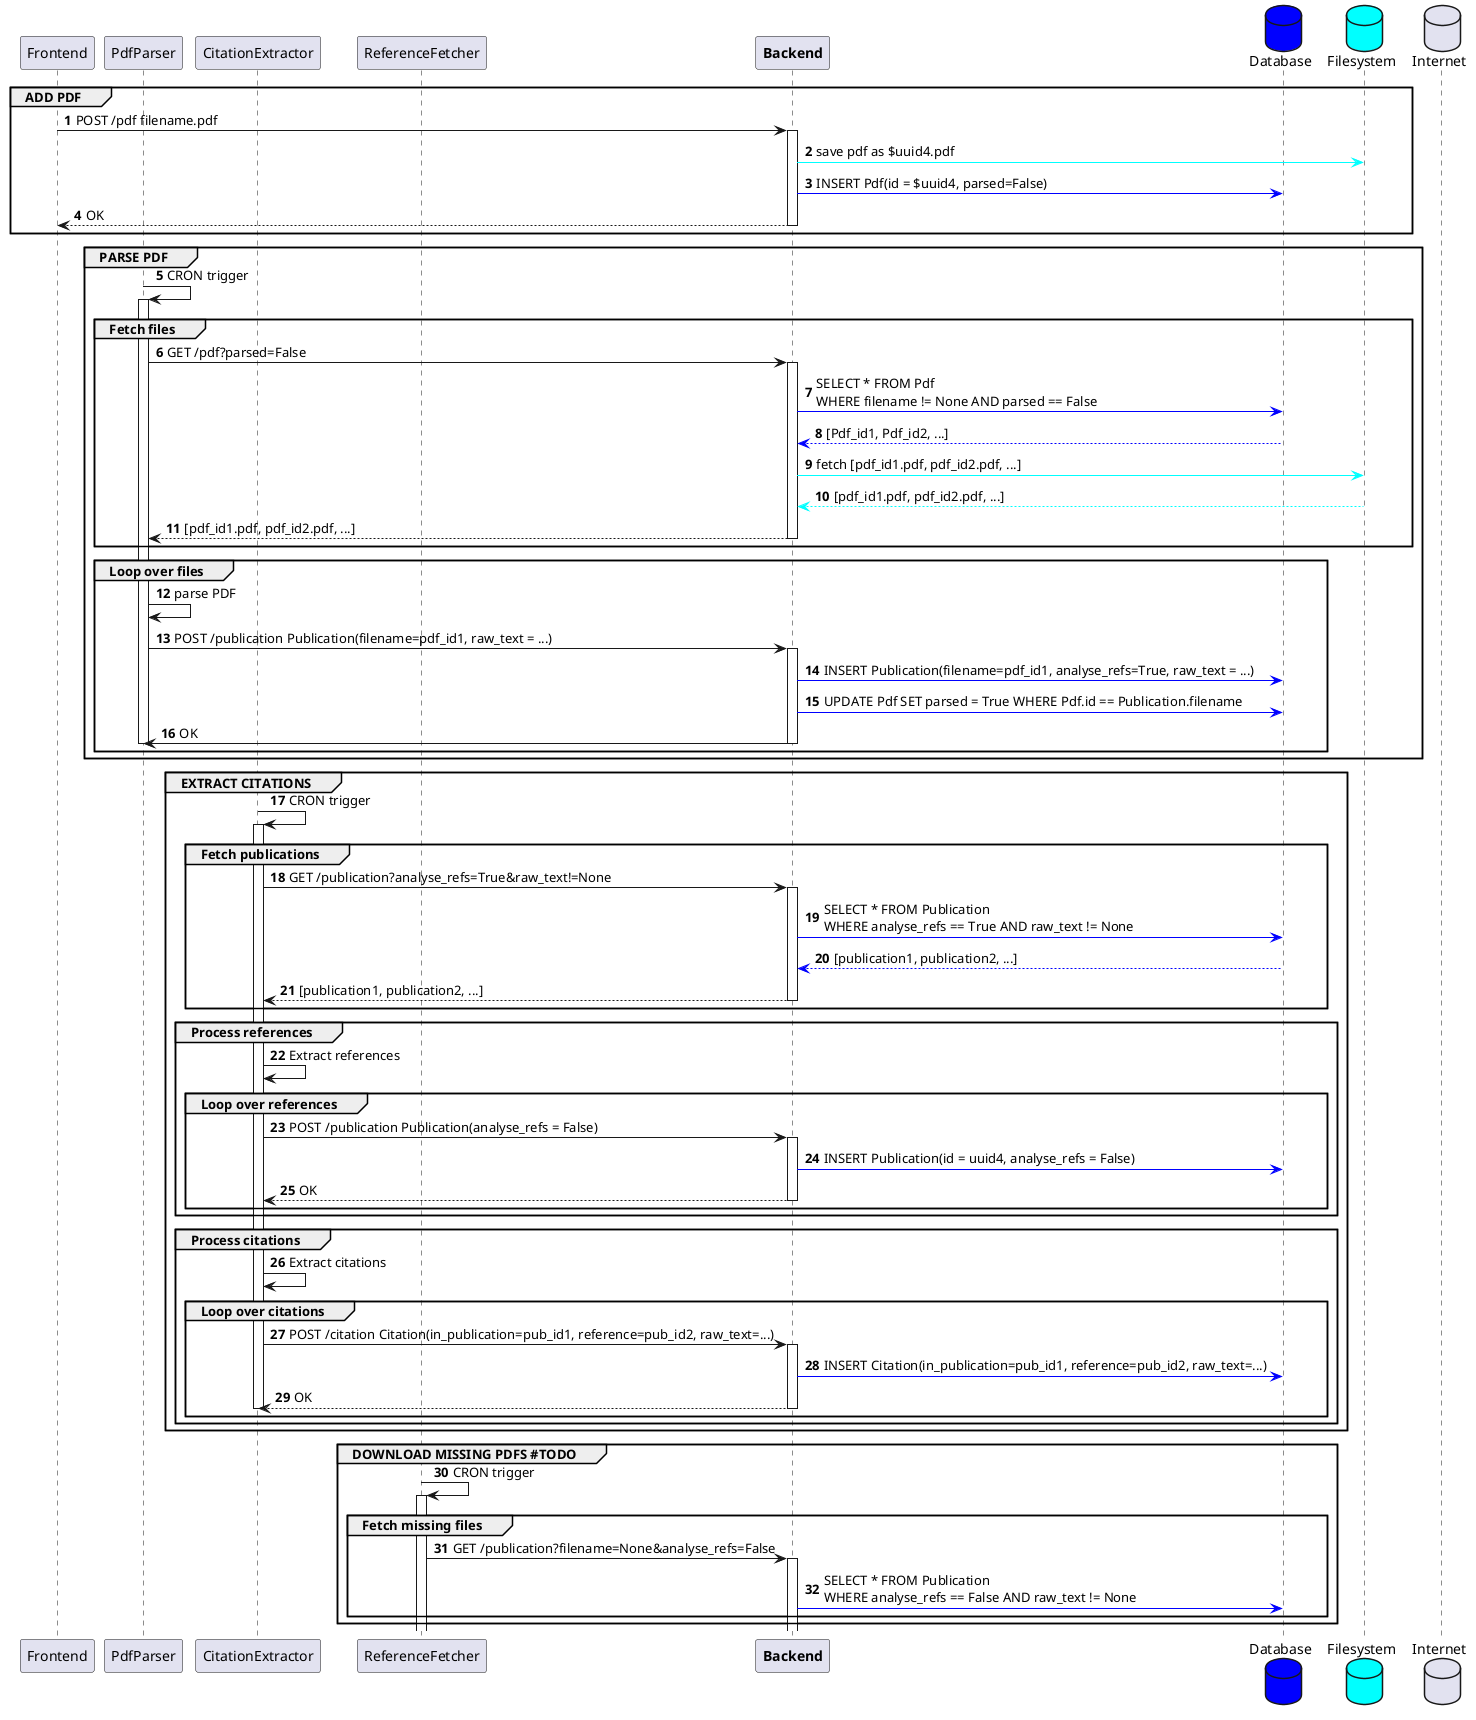 @startuml process flow
autonumber

participant Frontend as f
participant PdfParser as pdfp
participant CitationExtractor as ce
participant ReferenceFetcher as rf

participant "**Backend**" as b
database    Database   as db #Blue
database    Filesystem as fs #Cyan
database    Internet as internet


group ADD PDF

f -> b: POST /pdf filename.pdf
activate b
b -[#Cyan]> fs: save pdf as $uuid4.pdf
b -[#Blue]> db: INSERT Pdf(id = $uuid4, parsed=False)
b --> f: OK
deactivate b
end

group PARSE PDF
pdfp -> pdfp: CRON trigger
activate pdfp
group Fetch files
pdfp -> b: GET /pdf?parsed=False
activate b
b -[#Blue]> db: SELECT * FROM Pdf \nWHERE filename != None AND parsed == False
db --[#Blue]> b: [Pdf_id1, Pdf_id2, ...]
b -[#Cyan]> fs: fetch [pdf_id1.pdf, pdf_id2.pdf, ...]
fs --[#Cyan]> b: [pdf_id1.pdf, pdf_id2.pdf, ...]
b --> pdfp: [pdf_id1.pdf, pdf_id2.pdf, ...]
deactivate b
end

group Loop over files
pdfp -> pdfp: parse PDF
pdfp -> b: POST /publication Publication(filename=pdf_id1, raw_text = ...)
activate b
b -[#Blue]> db: INSERT Publication(filename=pdf_id1, analyse_refs=True, raw_text = ...)
b -[#Blue]> db: UPDATE Pdf SET parsed = True WHERE Pdf.id == Publication.filename
b -> pdfp: OK
deactivate b
deactivate pdfp
end
end


group EXTRACT CITATIONS
ce -> ce: CRON trigger
activate ce

group Fetch publications
ce -> b: GET /publication?analyse_refs=True&raw_text!=None
activate b
b -[#Blue]> db: SELECT * FROM Publication \nWHERE analyse_refs == True AND raw_text != None
db --[#Blue]> b: [publication1, publication2, ...]
b --> ce: [publication1, publication2, ...]
deactivate b
end

group Process references
ce -> ce: Extract references
group Loop over references
ce -> b: POST /publication Publication(analyse_refs = False)
activate b
b -[#Blue]> db: INSERT Publication(id = uuid4, analyse_refs = False)
b --> ce: OK
deactivate b
end
end

group Process citations
ce -> ce: Extract citations
group Loop over citations
ce -> b: POST /citation Citation(in_publication=pub_id1, reference=pub_id2, raw_text=...)
activate b
b -[#Blue]> db: INSERT Citation(in_publication=pub_id1, reference=pub_id2, raw_text=...)
b --> ce: OK
deactivate b
deactivate ce
end
end
end

group DOWNLOAD MISSING PDFS #TODO
rf -> rf: CRON trigger
activate rf
group Fetch missing files
rf -> b: GET /publication?filename=None&analyse_refs=False
activate b
b -[#Blue]> db: SELECT * FROM Publication \nWHERE analyse_refs == False AND raw_text != None
end
end

@enduml

